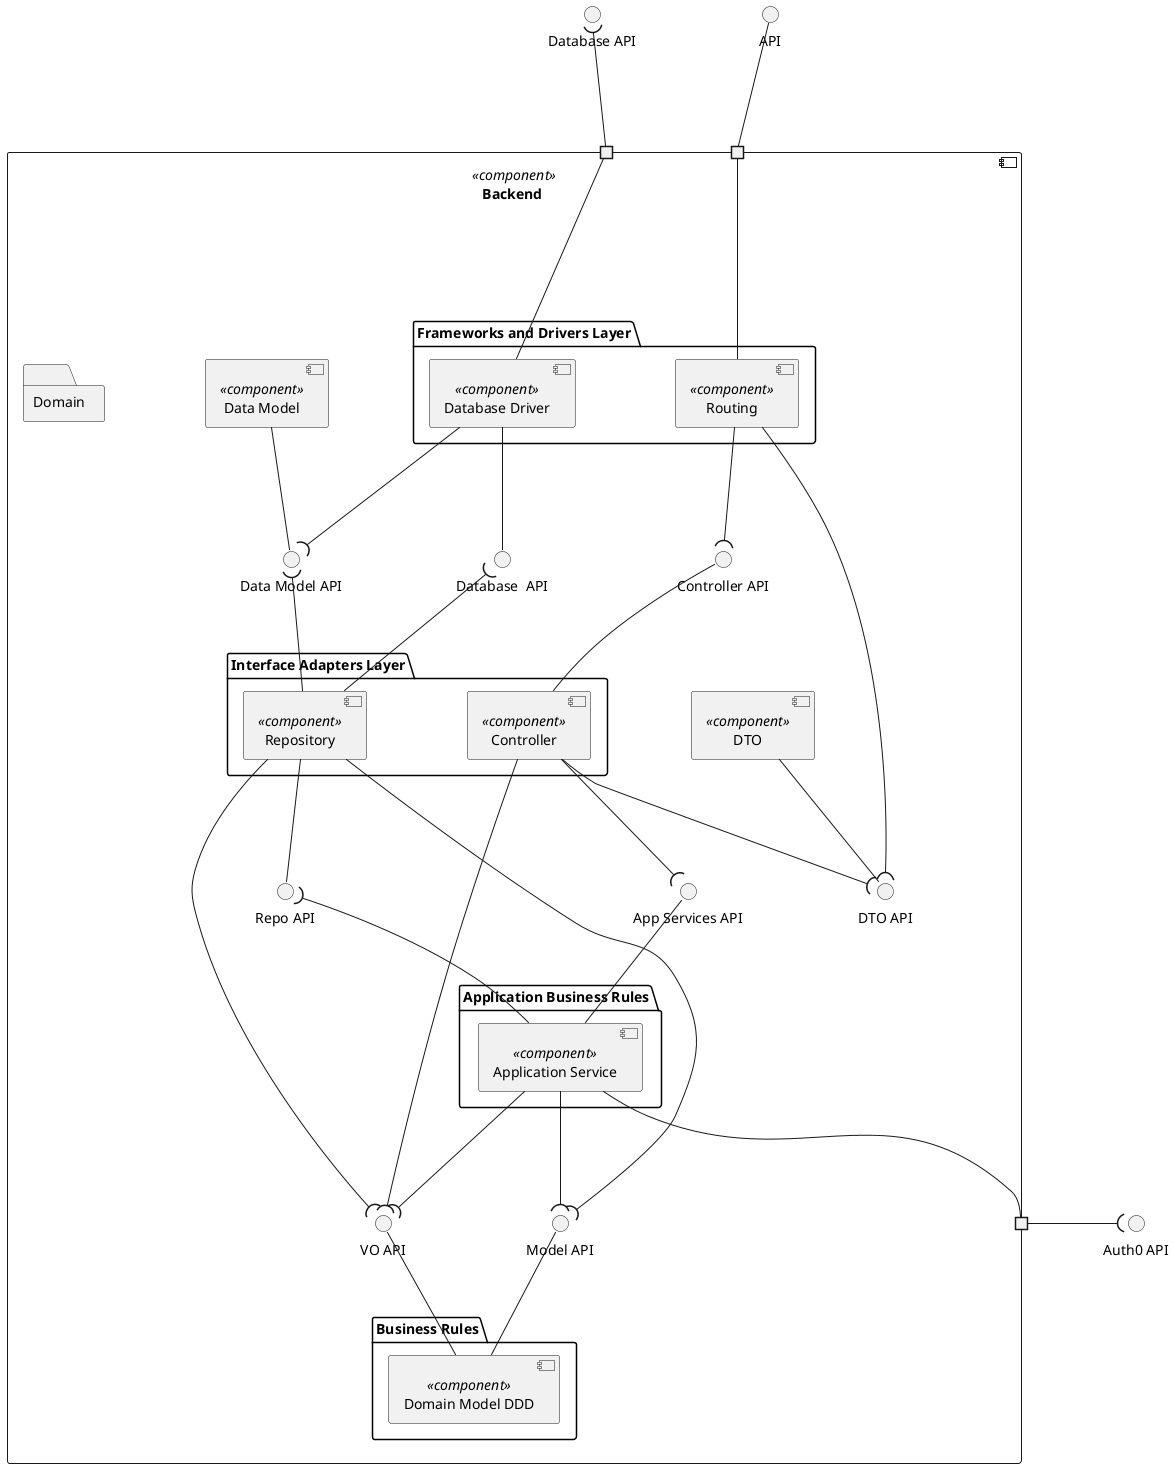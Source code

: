 @startuml logic-view
top to bottom direction

skinparam nodesep 100
skinparam ranksep 100

interface "API" as API
interface "Auth0 API" as A0API
interface "Database API" as DB_API

component "Backend " as BackendDataManagement <<component>>  {
  portin " " as P1
  portin " " as P2
  portout " " as P3

  Interface "Controller API" as Controller_API
  Interface "Data Model API" as DataModel_API

  folder "Frameworks and Drivers Layer" {
    component "Database Driver" as DatabaseDriver <<component>> {
    }
    component "Routing" as Routing <<component>> {
    }
  }

  component "DTO" as DTO <<component>> {
  }

  component "Data Model" as DataModel <<component>> {
  }

  Interface "App Services API" AS ApplicationServiceAPI
  Interface "Database  API" AS DatabaseDriverAPI
  Interface "Repo API" AS RepoAPI
  Interface "DTO API" AS DTOAPI
  Interface "Model API" AS ModelAPI
  Interface "VO API" AS VOAPI

  folder "Interface Adapters Layer" {
    component "Controller" as Controller <<component>> {
    }
    component "Repository" as Repository <<component>> {
    }
  }

  folder "Application Business Rules" {
    component "Application Service" as ApplicationService <<component>> {
    }
  }

  folder "Business Rules" {
    component "Domain Model DDD" as DomainModelDDD <<component>> {
    }
  }


folder "Domain" {
    component "Services" as DomainModelDDD  {
    }
    component "Value Objects" as DomainModelDDD  {
    }
    component "Aggregates" as DomainModelDDD  {
    }
  }

  
}

API -- P1
P2 -u-( DB_API
P3 --r-( A0API

Routing --- P1
Routing --( Controller_API
Routing --( DTOAPI

DatabaseDriver -- DatabaseDriverAPI
DatabaseDriver -- P2
DatabaseDriver --( DataModel_API 

Repository -- RepoAPI
Repository -u-( DatabaseDriverAPI 
Repository -u-( DataModel_API 
Repository --( VOAPI
Repository ---( ModelAPI 

DataModel -- DataModel_API 

Controller --( ApplicationServiceAPI
Controller -u- Controller_API
Controller --( DTOAPI
Controller --( VOAPI

ApplicationService -u- ApplicationServiceAPI
ApplicationService -- P3
ApplicationService --( VOAPI
ApplicationService -u-( RepoAPI 
ApplicationService --( ModelAPI 

DTO -- DTOAPI

DomainModelDDD -u- ModelAPI 
DomainModelDDD -u- VOAPI


@enduml